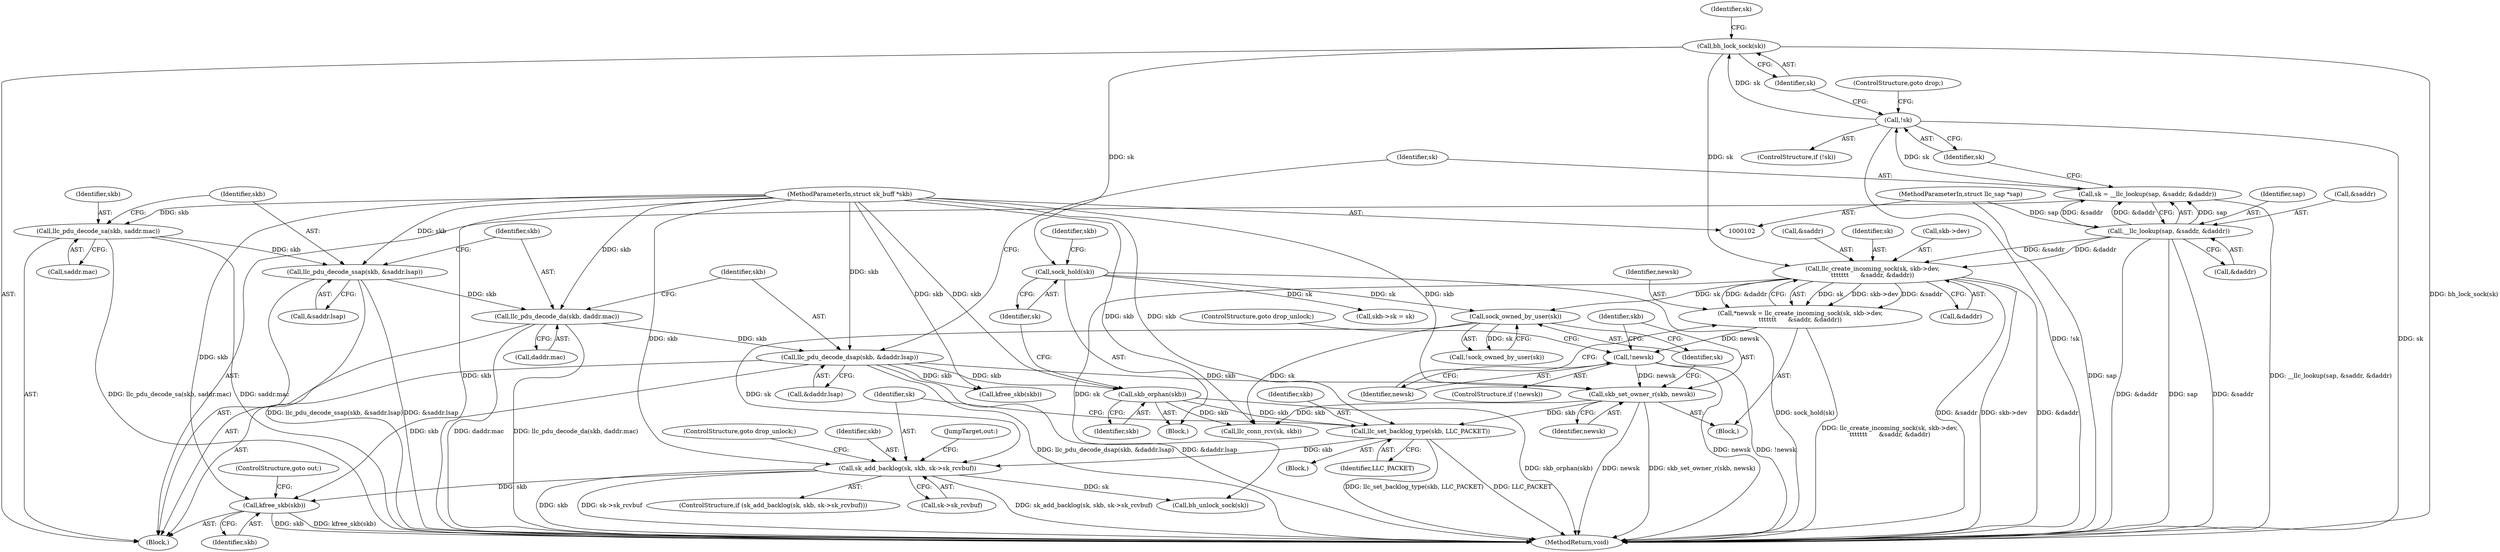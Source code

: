 digraph "0_linux_8b74d439e1697110c5e5c600643e823eb1dd0762@API" {
"1000222" [label="(Call,kfree_skb(skb))"];
"1000125" [label="(Call,llc_pdu_decode_dsap(skb, &daddr.lsap))"];
"1000120" [label="(Call,llc_pdu_decode_da(skb, daddr.mac))"];
"1000114" [label="(Call,llc_pdu_decode_ssap(skb, &saddr.lsap))"];
"1000109" [label="(Call,llc_pdu_decode_sa(skb, saddr.mac))"];
"1000104" [label="(MethodParameterIn,struct sk_buff *skb)"];
"1000204" [label="(Call,sk_add_backlog(sk, skb, sk->sk_rcvbuf))"];
"1000190" [label="(Call,sock_owned_by_user(sk))"];
"1000156" [label="(Call,llc_create_incoming_sock(sk, skb->dev,\n\t\t\t\t\t\t\t      &saddr, &daddr))"];
"1000143" [label="(Call,bh_lock_sock(sk))"];
"1000140" [label="(Call,!sk)"];
"1000131" [label="(Call,sk = __llc_lookup(sap, &saddr, &daddr))"];
"1000133" [label="(Call,__llc_lookup(sap, &saddr, &daddr))"];
"1000103" [label="(MethodParameterIn,struct llc_sap *sap)"];
"1000176" [label="(Call,sock_hold(sk))"];
"1000200" [label="(Call,llc_set_backlog_type(skb, LLC_PACKET))"];
"1000169" [label="(Call,skb_set_owner_r(skb, newsk))"];
"1000166" [label="(Call,!newsk)"];
"1000154" [label="(Call,*newsk = llc_create_incoming_sock(sk, skb->dev,\n\t\t\t\t\t\t\t      &saddr, &daddr))"];
"1000174" [label="(Call,skb_orphan(skb))"];
"1000158" [label="(Call,skb->dev)"];
"1000192" [label="(Call,llc_conn_rcv(sk, skb))"];
"1000169" [label="(Call,skb_set_owner_r(skb, newsk))"];
"1000174" [label="(Call,skb_orphan(skb))"];
"1000210" [label="(ControlStructure,goto drop_unlock;)"];
"1000163" [label="(Call,&daddr)"];
"1000115" [label="(Identifier,skb)"];
"1000167" [label="(Identifier,newsk)"];
"1000212" [label="(Call,bh_unlock_sock(sk))"];
"1000175" [label="(Identifier,skb)"];
"1000126" [label="(Identifier,skb)"];
"1000190" [label="(Call,sock_owned_by_user(sk))"];
"1000178" [label="(Call,skb->sk = sk)"];
"1000211" [label="(JumpTarget,out:)"];
"1000200" [label="(Call,llc_set_backlog_type(skb, LLC_PACKET))"];
"1000205" [label="(Identifier,sk)"];
"1000122" [label="(Call,daddr.mac)"];
"1000177" [label="(Identifier,sk)"];
"1000144" [label="(Identifier,sk)"];
"1000142" [label="(ControlStructure,goto drop;)"];
"1000156" [label="(Call,llc_create_incoming_sock(sk, skb->dev,\n\t\t\t\t\t\t\t      &saddr, &daddr))"];
"1000222" [label="(Call,kfree_skb(skb))"];
"1000141" [label="(Identifier,sk)"];
"1000143" [label="(Call,bh_lock_sock(sk))"];
"1000149" [label="(Identifier,sk)"];
"1000155" [label="(Identifier,newsk)"];
"1000171" [label="(Identifier,newsk)"];
"1000191" [label="(Identifier,sk)"];
"1000104" [label="(MethodParameterIn,struct sk_buff *skb)"];
"1000111" [label="(Call,saddr.mac)"];
"1000110" [label="(Identifier,skb)"];
"1000134" [label="(Identifier,sap)"];
"1000140" [label="(Call,!sk)"];
"1000165" [label="(ControlStructure,if (!newsk))"];
"1000135" [label="(Call,&saddr)"];
"1000137" [label="(Call,&daddr)"];
"1000202" [label="(Identifier,LLC_PACKET)"];
"1000201" [label="(Identifier,skb)"];
"1000168" [label="(ControlStructure,goto drop_unlock;)"];
"1000223" [label="(Identifier,skb)"];
"1000125" [label="(Call,llc_pdu_decode_dsap(skb, &daddr.lsap))"];
"1000116" [label="(Call,&saddr.lsap)"];
"1000105" [label="(Block,)"];
"1000121" [label="(Identifier,skb)"];
"1000189" [label="(Call,!sock_owned_by_user(sk))"];
"1000206" [label="(Identifier,skb)"];
"1000133" [label="(Call,__llc_lookup(sap, &saddr, &daddr))"];
"1000152" [label="(Block,)"];
"1000120" [label="(Call,llc_pdu_decode_da(skb, daddr.mac))"];
"1000114" [label="(Call,llc_pdu_decode_ssap(skb, &saddr.lsap))"];
"1000173" [label="(Block,)"];
"1000224" [label="(ControlStructure,goto out;)"];
"1000161" [label="(Call,&saddr)"];
"1000103" [label="(MethodParameterIn,struct llc_sap *sap)"];
"1000170" [label="(Identifier,skb)"];
"1000166" [label="(Call,!newsk)"];
"1000157" [label="(Identifier,sk)"];
"1000176" [label="(Call,sock_hold(sk))"];
"1000139" [label="(ControlStructure,if (!sk))"];
"1000180" [label="(Identifier,skb)"];
"1000127" [label="(Call,&daddr.lsap)"];
"1000109" [label="(Call,llc_pdu_decode_sa(skb, saddr.mac))"];
"1000207" [label="(Call,sk->sk_rcvbuf)"];
"1000196" [label="(Block,)"];
"1000132" [label="(Identifier,sk)"];
"1000204" [label="(Call,sk_add_backlog(sk, skb, sk->sk_rcvbuf))"];
"1000203" [label="(ControlStructure,if (sk_add_backlog(sk, skb, sk->sk_rcvbuf)))"];
"1000154" [label="(Call,*newsk = llc_create_incoming_sock(sk, skb->dev,\n\t\t\t\t\t\t\t      &saddr, &daddr))"];
"1000225" [label="(MethodReturn,void)"];
"1000131" [label="(Call,sk = __llc_lookup(sap, &saddr, &daddr))"];
"1000218" [label="(Call,kfree_skb(skb))"];
"1000222" -> "1000105"  [label="AST: "];
"1000222" -> "1000223"  [label="CFG: "];
"1000223" -> "1000222"  [label="AST: "];
"1000224" -> "1000222"  [label="CFG: "];
"1000222" -> "1000225"  [label="DDG: skb"];
"1000222" -> "1000225"  [label="DDG: kfree_skb(skb)"];
"1000125" -> "1000222"  [label="DDG: skb"];
"1000204" -> "1000222"  [label="DDG: skb"];
"1000104" -> "1000222"  [label="DDG: skb"];
"1000125" -> "1000105"  [label="AST: "];
"1000125" -> "1000127"  [label="CFG: "];
"1000126" -> "1000125"  [label="AST: "];
"1000127" -> "1000125"  [label="AST: "];
"1000132" -> "1000125"  [label="CFG: "];
"1000125" -> "1000225"  [label="DDG: llc_pdu_decode_dsap(skb, &daddr.lsap)"];
"1000125" -> "1000225"  [label="DDG: &daddr.lsap"];
"1000120" -> "1000125"  [label="DDG: skb"];
"1000104" -> "1000125"  [label="DDG: skb"];
"1000125" -> "1000169"  [label="DDG: skb"];
"1000125" -> "1000174"  [label="DDG: skb"];
"1000125" -> "1000218"  [label="DDG: skb"];
"1000120" -> "1000105"  [label="AST: "];
"1000120" -> "1000122"  [label="CFG: "];
"1000121" -> "1000120"  [label="AST: "];
"1000122" -> "1000120"  [label="AST: "];
"1000126" -> "1000120"  [label="CFG: "];
"1000120" -> "1000225"  [label="DDG: llc_pdu_decode_da(skb, daddr.mac)"];
"1000120" -> "1000225"  [label="DDG: daddr.mac"];
"1000114" -> "1000120"  [label="DDG: skb"];
"1000104" -> "1000120"  [label="DDG: skb"];
"1000114" -> "1000105"  [label="AST: "];
"1000114" -> "1000116"  [label="CFG: "];
"1000115" -> "1000114"  [label="AST: "];
"1000116" -> "1000114"  [label="AST: "];
"1000121" -> "1000114"  [label="CFG: "];
"1000114" -> "1000225"  [label="DDG: llc_pdu_decode_ssap(skb, &saddr.lsap)"];
"1000114" -> "1000225"  [label="DDG: &saddr.lsap"];
"1000109" -> "1000114"  [label="DDG: skb"];
"1000104" -> "1000114"  [label="DDG: skb"];
"1000109" -> "1000105"  [label="AST: "];
"1000109" -> "1000111"  [label="CFG: "];
"1000110" -> "1000109"  [label="AST: "];
"1000111" -> "1000109"  [label="AST: "];
"1000115" -> "1000109"  [label="CFG: "];
"1000109" -> "1000225"  [label="DDG: saddr.mac"];
"1000109" -> "1000225"  [label="DDG: llc_pdu_decode_sa(skb, saddr.mac)"];
"1000104" -> "1000109"  [label="DDG: skb"];
"1000104" -> "1000102"  [label="AST: "];
"1000104" -> "1000225"  [label="DDG: skb"];
"1000104" -> "1000169"  [label="DDG: skb"];
"1000104" -> "1000174"  [label="DDG: skb"];
"1000104" -> "1000192"  [label="DDG: skb"];
"1000104" -> "1000200"  [label="DDG: skb"];
"1000104" -> "1000204"  [label="DDG: skb"];
"1000104" -> "1000218"  [label="DDG: skb"];
"1000204" -> "1000203"  [label="AST: "];
"1000204" -> "1000207"  [label="CFG: "];
"1000205" -> "1000204"  [label="AST: "];
"1000206" -> "1000204"  [label="AST: "];
"1000207" -> "1000204"  [label="AST: "];
"1000210" -> "1000204"  [label="CFG: "];
"1000211" -> "1000204"  [label="CFG: "];
"1000204" -> "1000225"  [label="DDG: skb"];
"1000204" -> "1000225"  [label="DDG: sk->sk_rcvbuf"];
"1000204" -> "1000225"  [label="DDG: sk_add_backlog(sk, skb, sk->sk_rcvbuf)"];
"1000190" -> "1000204"  [label="DDG: sk"];
"1000200" -> "1000204"  [label="DDG: skb"];
"1000204" -> "1000212"  [label="DDG: sk"];
"1000190" -> "1000189"  [label="AST: "];
"1000190" -> "1000191"  [label="CFG: "];
"1000191" -> "1000190"  [label="AST: "];
"1000189" -> "1000190"  [label="CFG: "];
"1000190" -> "1000189"  [label="DDG: sk"];
"1000156" -> "1000190"  [label="DDG: sk"];
"1000176" -> "1000190"  [label="DDG: sk"];
"1000190" -> "1000192"  [label="DDG: sk"];
"1000156" -> "1000154"  [label="AST: "];
"1000156" -> "1000163"  [label="CFG: "];
"1000157" -> "1000156"  [label="AST: "];
"1000158" -> "1000156"  [label="AST: "];
"1000161" -> "1000156"  [label="AST: "];
"1000163" -> "1000156"  [label="AST: "];
"1000154" -> "1000156"  [label="CFG: "];
"1000156" -> "1000225"  [label="DDG: skb->dev"];
"1000156" -> "1000225"  [label="DDG: &daddr"];
"1000156" -> "1000225"  [label="DDG: &saddr"];
"1000156" -> "1000154"  [label="DDG: sk"];
"1000156" -> "1000154"  [label="DDG: skb->dev"];
"1000156" -> "1000154"  [label="DDG: &saddr"];
"1000156" -> "1000154"  [label="DDG: &daddr"];
"1000143" -> "1000156"  [label="DDG: sk"];
"1000133" -> "1000156"  [label="DDG: &saddr"];
"1000133" -> "1000156"  [label="DDG: &daddr"];
"1000156" -> "1000212"  [label="DDG: sk"];
"1000143" -> "1000105"  [label="AST: "];
"1000143" -> "1000144"  [label="CFG: "];
"1000144" -> "1000143"  [label="AST: "];
"1000149" -> "1000143"  [label="CFG: "];
"1000143" -> "1000225"  [label="DDG: bh_lock_sock(sk)"];
"1000140" -> "1000143"  [label="DDG: sk"];
"1000143" -> "1000176"  [label="DDG: sk"];
"1000140" -> "1000139"  [label="AST: "];
"1000140" -> "1000141"  [label="CFG: "];
"1000141" -> "1000140"  [label="AST: "];
"1000142" -> "1000140"  [label="CFG: "];
"1000144" -> "1000140"  [label="CFG: "];
"1000140" -> "1000225"  [label="DDG: sk"];
"1000140" -> "1000225"  [label="DDG: !sk"];
"1000131" -> "1000140"  [label="DDG: sk"];
"1000131" -> "1000105"  [label="AST: "];
"1000131" -> "1000133"  [label="CFG: "];
"1000132" -> "1000131"  [label="AST: "];
"1000133" -> "1000131"  [label="AST: "];
"1000141" -> "1000131"  [label="CFG: "];
"1000131" -> "1000225"  [label="DDG: __llc_lookup(sap, &saddr, &daddr)"];
"1000133" -> "1000131"  [label="DDG: sap"];
"1000133" -> "1000131"  [label="DDG: &saddr"];
"1000133" -> "1000131"  [label="DDG: &daddr"];
"1000133" -> "1000137"  [label="CFG: "];
"1000134" -> "1000133"  [label="AST: "];
"1000135" -> "1000133"  [label="AST: "];
"1000137" -> "1000133"  [label="AST: "];
"1000133" -> "1000225"  [label="DDG: sap"];
"1000133" -> "1000225"  [label="DDG: &saddr"];
"1000133" -> "1000225"  [label="DDG: &daddr"];
"1000103" -> "1000133"  [label="DDG: sap"];
"1000103" -> "1000102"  [label="AST: "];
"1000103" -> "1000225"  [label="DDG: sap"];
"1000176" -> "1000173"  [label="AST: "];
"1000176" -> "1000177"  [label="CFG: "];
"1000177" -> "1000176"  [label="AST: "];
"1000180" -> "1000176"  [label="CFG: "];
"1000176" -> "1000225"  [label="DDG: sock_hold(sk)"];
"1000176" -> "1000178"  [label="DDG: sk"];
"1000200" -> "1000196"  [label="AST: "];
"1000200" -> "1000202"  [label="CFG: "];
"1000201" -> "1000200"  [label="AST: "];
"1000202" -> "1000200"  [label="AST: "];
"1000205" -> "1000200"  [label="CFG: "];
"1000200" -> "1000225"  [label="DDG: llc_set_backlog_type(skb, LLC_PACKET)"];
"1000200" -> "1000225"  [label="DDG: LLC_PACKET"];
"1000169" -> "1000200"  [label="DDG: skb"];
"1000174" -> "1000200"  [label="DDG: skb"];
"1000169" -> "1000152"  [label="AST: "];
"1000169" -> "1000171"  [label="CFG: "];
"1000170" -> "1000169"  [label="AST: "];
"1000171" -> "1000169"  [label="AST: "];
"1000191" -> "1000169"  [label="CFG: "];
"1000169" -> "1000225"  [label="DDG: skb_set_owner_r(skb, newsk)"];
"1000169" -> "1000225"  [label="DDG: newsk"];
"1000166" -> "1000169"  [label="DDG: newsk"];
"1000169" -> "1000192"  [label="DDG: skb"];
"1000166" -> "1000165"  [label="AST: "];
"1000166" -> "1000167"  [label="CFG: "];
"1000167" -> "1000166"  [label="AST: "];
"1000168" -> "1000166"  [label="CFG: "];
"1000170" -> "1000166"  [label="CFG: "];
"1000166" -> "1000225"  [label="DDG: !newsk"];
"1000166" -> "1000225"  [label="DDG: newsk"];
"1000154" -> "1000166"  [label="DDG: newsk"];
"1000154" -> "1000152"  [label="AST: "];
"1000155" -> "1000154"  [label="AST: "];
"1000167" -> "1000154"  [label="CFG: "];
"1000154" -> "1000225"  [label="DDG: llc_create_incoming_sock(sk, skb->dev,\n\t\t\t\t\t\t\t      &saddr, &daddr)"];
"1000174" -> "1000173"  [label="AST: "];
"1000174" -> "1000175"  [label="CFG: "];
"1000175" -> "1000174"  [label="AST: "];
"1000177" -> "1000174"  [label="CFG: "];
"1000174" -> "1000225"  [label="DDG: skb_orphan(skb)"];
"1000174" -> "1000192"  [label="DDG: skb"];
}
